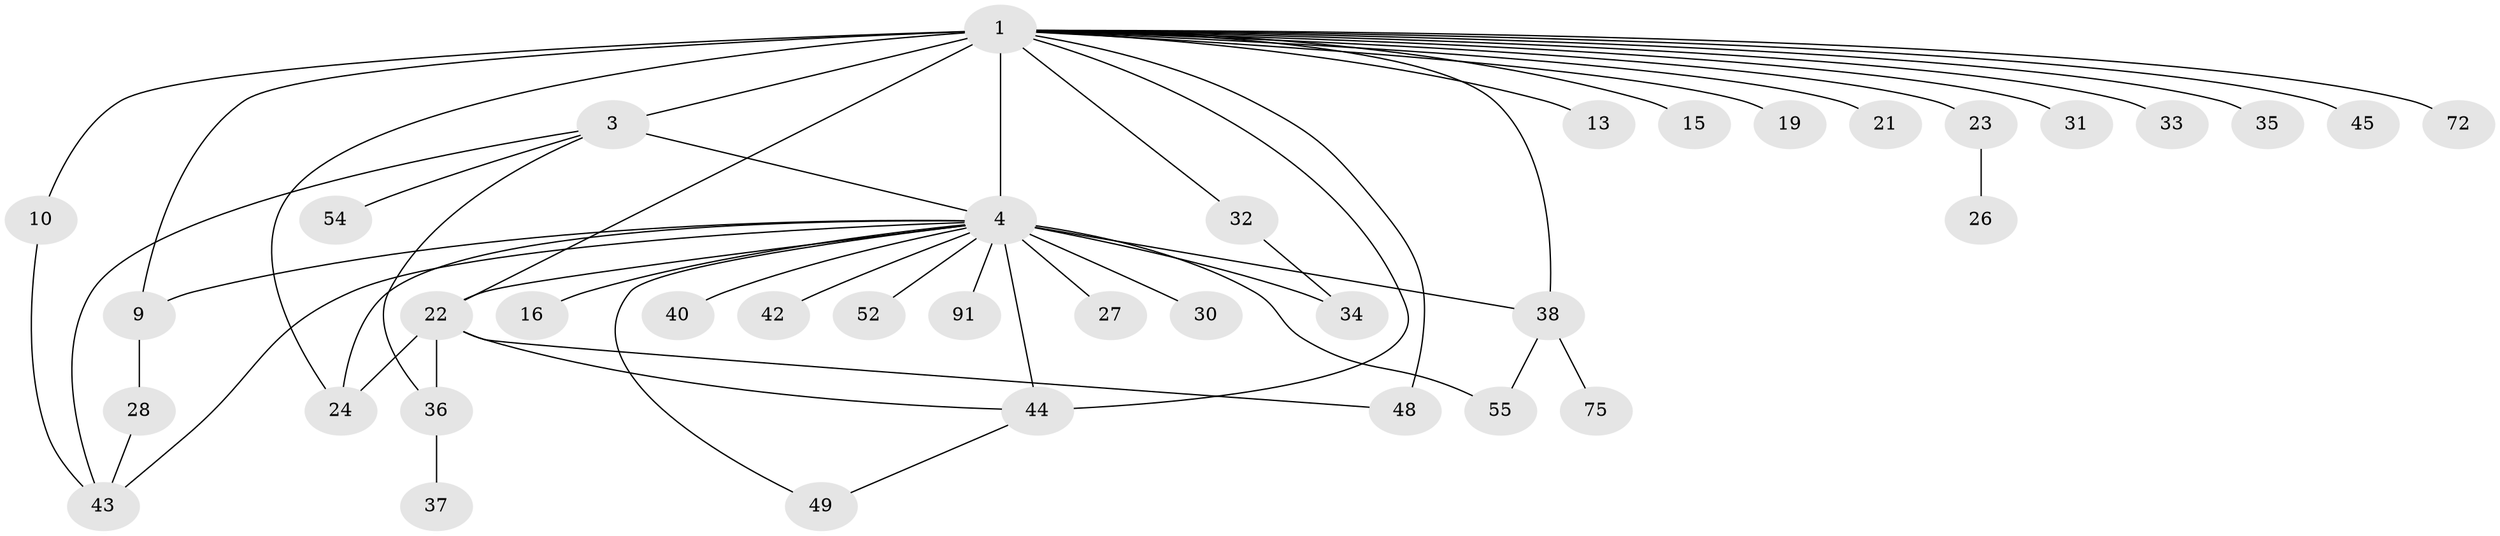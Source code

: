 // original degree distribution, {3: 0.15463917525773196, 29: 0.010309278350515464, 6: 0.020618556701030927, 30: 0.010309278350515464, 8: 0.020618556701030927, 17: 0.010309278350515464, 5: 0.010309278350515464, 2: 0.21649484536082475, 10: 0.010309278350515464, 9: 0.010309278350515464, 1: 0.4536082474226804, 4: 0.061855670103092786, 7: 0.010309278350515464}
// Generated by graph-tools (version 1.1) at 2025/18/03/04/25 18:18:09]
// undirected, 38 vertices, 53 edges
graph export_dot {
graph [start="1"]
  node [color=gray90,style=filled];
  1 [super="+2+63"];
  3 [super="+69+8+14"];
  4 [super="+53+11+25+29+78+82+97+64+83+20+46+47+5"];
  9 [super="+12"];
  10;
  13 [super="+56"];
  15;
  16;
  19;
  21;
  22 [super="+61+57+51"];
  23 [super="+80"];
  24;
  26 [super="+95+79"];
  27;
  28;
  30;
  31;
  32;
  33;
  34;
  35 [super="+71"];
  36 [super="+84"];
  37;
  38;
  40;
  42;
  43;
  44 [super="+67"];
  45;
  48;
  49;
  52;
  54;
  55 [super="+65"];
  72;
  75;
  91;
  1 -- 48 [weight=2];
  1 -- 3 [weight=2];
  1 -- 4 [weight=10];
  1 -- 9 [weight=4];
  1 -- 10;
  1 -- 13;
  1 -- 72;
  1 -- 15;
  1 -- 19;
  1 -- 21;
  1 -- 22 [weight=2];
  1 -- 23;
  1 -- 24;
  1 -- 31;
  1 -- 32;
  1 -- 33;
  1 -- 35 [weight=2];
  1 -- 38;
  1 -- 44 [weight=2];
  1 -- 45;
  3 -- 36;
  3 -- 43;
  3 -- 54;
  3 -- 4;
  4 -- 16;
  4 -- 24;
  4 -- 27;
  4 -- 38;
  4 -- 42;
  4 -- 43;
  4 -- 22 [weight=3];
  4 -- 34 [weight=2];
  4 -- 44 [weight=2];
  4 -- 40;
  4 -- 49;
  4 -- 55;
  4 -- 30;
  4 -- 52;
  4 -- 91;
  4 -- 9 [weight=3];
  9 -- 28;
  10 -- 43;
  22 -- 36;
  22 -- 44;
  22 -- 48;
  22 -- 24;
  23 -- 26;
  28 -- 43;
  32 -- 34;
  36 -- 37;
  38 -- 55;
  38 -- 75;
  44 -- 49;
}
